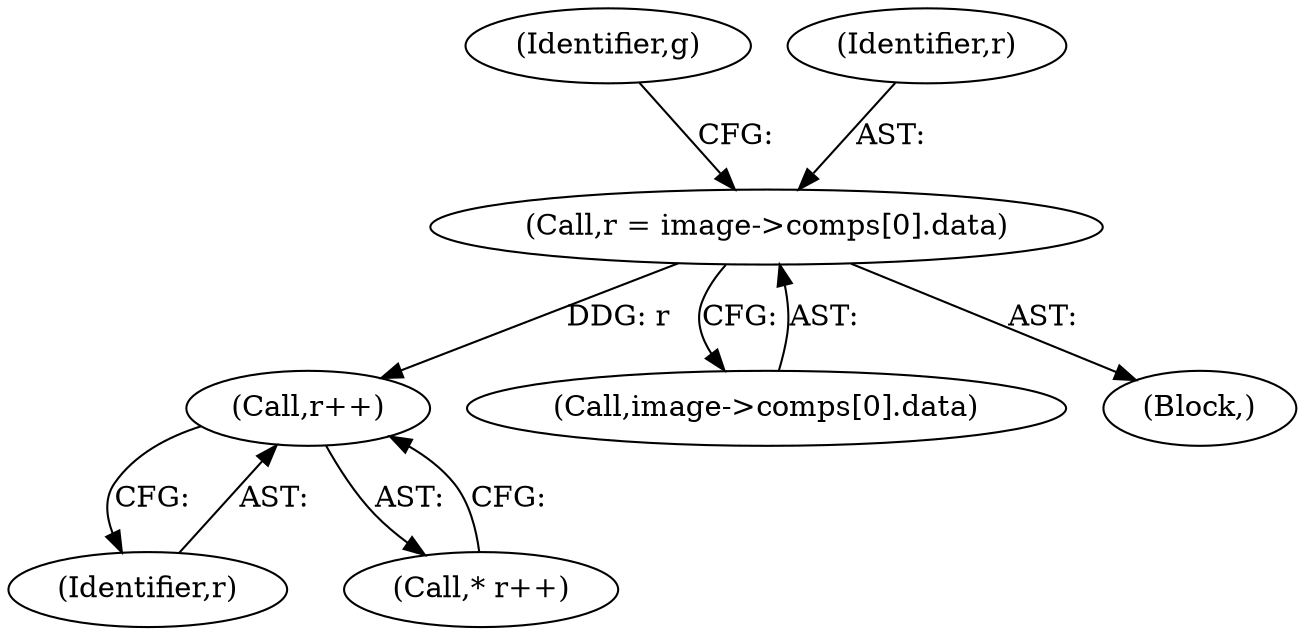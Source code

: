 digraph "0_openjpeg_2e5ab1d9987831c981ff05862e8ccf1381ed58ea@array" {
"1000563" [label="(Call,r = image->comps[0].data)"];
"1000607" [label="(Call,r++)"];
"1000573" [label="(Identifier,g)"];
"1000565" [label="(Call,image->comps[0].data)"];
"1000564" [label="(Identifier,r)"];
"1000608" [label="(Identifier,r)"];
"1000563" [label="(Call,r = image->comps[0].data)"];
"1000606" [label="(Call,* r++)"];
"1000607" [label="(Call,r++)"];
"1000517" [label="(Block,)"];
"1000563" -> "1000517"  [label="AST: "];
"1000563" -> "1000565"  [label="CFG: "];
"1000564" -> "1000563"  [label="AST: "];
"1000565" -> "1000563"  [label="AST: "];
"1000573" -> "1000563"  [label="CFG: "];
"1000563" -> "1000607"  [label="DDG: r"];
"1000607" -> "1000606"  [label="AST: "];
"1000607" -> "1000608"  [label="CFG: "];
"1000608" -> "1000607"  [label="AST: "];
"1000606" -> "1000607"  [label="CFG: "];
}
